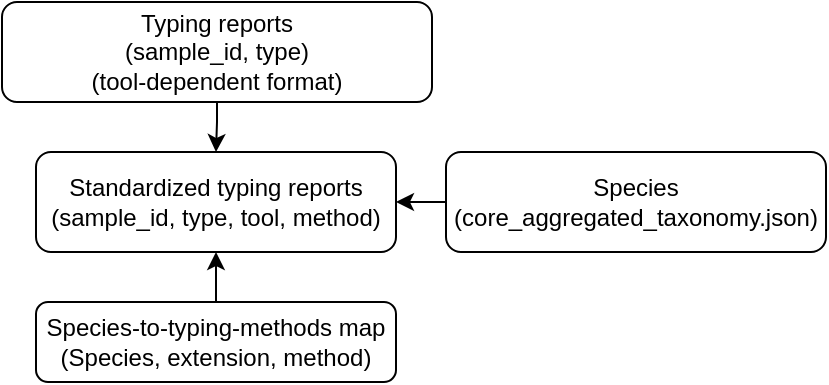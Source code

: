 <mxfile version="20.1.2" type="github">
  <diagram id="zrMWa_FLOu9Q8kttmFzF" name="Page-1">
    <mxGraphModel dx="1102" dy="551" grid="1" gridSize="10" guides="1" tooltips="1" connect="1" arrows="1" fold="1" page="1" pageScale="1" pageWidth="850" pageHeight="1100" math="0" shadow="0">
      <root>
        <mxCell id="0" />
        <mxCell id="1" parent="0" />
        <mxCell id="sf5IwjjIK1uFrz8gkjvL-13" style="edgeStyle=orthogonalEdgeStyle;rounded=0;orthogonalLoop=1;jettySize=auto;html=1;exitX=0;exitY=0.5;exitDx=0;exitDy=0;entryX=1;entryY=0.5;entryDx=0;entryDy=0;" edge="1" parent="1" source="sf5IwjjIK1uFrz8gkjvL-1" target="sf5IwjjIK1uFrz8gkjvL-7">
          <mxGeometry relative="1" as="geometry" />
        </mxCell>
        <mxCell id="sf5IwjjIK1uFrz8gkjvL-1" value="&lt;div&gt;Species&lt;/div&gt;&lt;div&gt;(core_aggregated_taxonomy.json)&lt;/div&gt;" style="rounded=1;whiteSpace=wrap;html=1;" vertex="1" parent="1">
          <mxGeometry x="540" y="255" width="190" height="50" as="geometry" />
        </mxCell>
        <mxCell id="sf5IwjjIK1uFrz8gkjvL-12" style="edgeStyle=orthogonalEdgeStyle;rounded=0;orthogonalLoop=1;jettySize=auto;html=1;exitX=0.5;exitY=0;exitDx=0;exitDy=0;entryX=0.5;entryY=1;entryDx=0;entryDy=0;" edge="1" parent="1" source="sf5IwjjIK1uFrz8gkjvL-5" target="sf5IwjjIK1uFrz8gkjvL-7">
          <mxGeometry relative="1" as="geometry" />
        </mxCell>
        <mxCell id="sf5IwjjIK1uFrz8gkjvL-5" value="&lt;div&gt;Species-to-typing-methods map&lt;/div&gt;&lt;div&gt;(Species, extension, method)&lt;br&gt;&lt;/div&gt;" style="rounded=1;whiteSpace=wrap;html=1;" vertex="1" parent="1">
          <mxGeometry x="335" y="330" width="180" height="40" as="geometry" />
        </mxCell>
        <mxCell id="sf5IwjjIK1uFrz8gkjvL-8" style="edgeStyle=orthogonalEdgeStyle;rounded=0;orthogonalLoop=1;jettySize=auto;html=1;exitX=0.5;exitY=1;exitDx=0;exitDy=0;entryX=0.5;entryY=0;entryDx=0;entryDy=0;" edge="1" parent="1" source="sf5IwjjIK1uFrz8gkjvL-6" target="sf5IwjjIK1uFrz8gkjvL-7">
          <mxGeometry relative="1" as="geometry">
            <Array as="points">
              <mxPoint x="425" y="240" />
              <mxPoint x="425" y="240" />
            </Array>
          </mxGeometry>
        </mxCell>
        <mxCell id="sf5IwjjIK1uFrz8gkjvL-6" value="&lt;div&gt;Typing reports&lt;/div&gt;&lt;div&gt;(sample_id, type)&lt;/div&gt;&lt;div&gt;(tool-dependent format)&lt;/div&gt;" style="rounded=1;whiteSpace=wrap;html=1;" vertex="1" parent="1">
          <mxGeometry x="318" y="180" width="215" height="50" as="geometry" />
        </mxCell>
        <mxCell id="sf5IwjjIK1uFrz8gkjvL-7" value="&lt;div&gt;Standardized typing reports&lt;/div&gt;&lt;div&gt;(sample_id, type, tool, method)&lt;br&gt;&lt;/div&gt;" style="rounded=1;whiteSpace=wrap;html=1;" vertex="1" parent="1">
          <mxGeometry x="335" y="255" width="180" height="50" as="geometry" />
        </mxCell>
      </root>
    </mxGraphModel>
  </diagram>
</mxfile>
